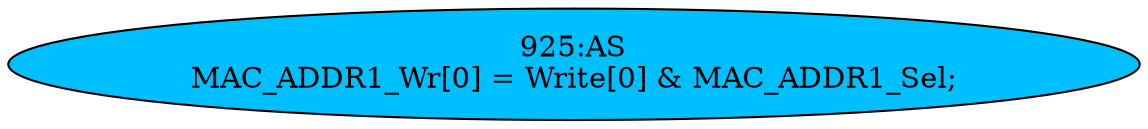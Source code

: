 strict digraph "" {
	node [label="\N"];
	"925:AS"	 [ast="<pyverilog.vparser.ast.Assign object at 0x7fbdee0e2790>",
		def_var="['MAC_ADDR1_Wr']",
		fillcolor=deepskyblue,
		label="925:AS
MAC_ADDR1_Wr[0] = Write[0] & MAC_ADDR1_Sel;",
		statements="[]",
		style=filled,
		typ=Assign,
		use_var="['Write', 'MAC_ADDR1_Sel']"];
}
